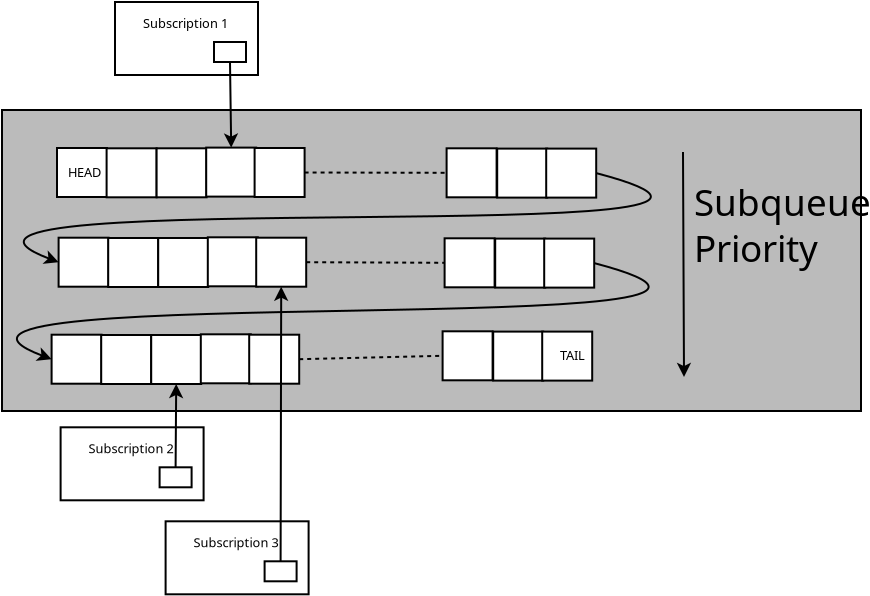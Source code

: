 <?xml version="1.0" encoding="UTF-8"?>
<dia:diagram xmlns:dia="http://www.lysator.liu.se/~alla/dia/">
  <dia:layer name="Background" visible="true">
    <dia:group>
      <dia:object type="Standard - Box" version="0" id="O0">
        <dia:attribute name="obj_pos">
          <dia:point val="24.2,6.8"/>
        </dia:attribute>
        <dia:attribute name="obj_bb">
          <dia:rectangle val="24.15,6.75;31.4,10.5"/>
        </dia:attribute>
        <dia:attribute name="elem_corner">
          <dia:point val="24.2,6.8"/>
        </dia:attribute>
        <dia:attribute name="elem_width">
          <dia:real val="7.15"/>
        </dia:attribute>
        <dia:attribute name="elem_height">
          <dia:real val="3.65"/>
        </dia:attribute>
        <dia:attribute name="show_background">
          <dia:boolean val="true"/>
        </dia:attribute>
      </dia:object>
      <dia:object type="Standard - Box" version="0" id="O1">
        <dia:attribute name="obj_pos">
          <dia:point val="29.15,8.8"/>
        </dia:attribute>
        <dia:attribute name="obj_bb">
          <dia:rectangle val="29.1,8.75;30.8,9.85"/>
        </dia:attribute>
        <dia:attribute name="elem_corner">
          <dia:point val="29.15,8.8"/>
        </dia:attribute>
        <dia:attribute name="elem_width">
          <dia:real val="1.6"/>
        </dia:attribute>
        <dia:attribute name="elem_height">
          <dia:real val="1"/>
        </dia:attribute>
        <dia:attribute name="show_background">
          <dia:boolean val="true"/>
        </dia:attribute>
      </dia:object>
      <dia:object type="Standard - Text" version="0" id="O2">
        <dia:attribute name="obj_pos">
          <dia:point val="25.6,8.1"/>
        </dia:attribute>
        <dia:attribute name="obj_bb">
          <dia:rectangle val="25.6,7.5;29.2,8.45"/>
        </dia:attribute>
        <dia:attribute name="text">
          <dia:composite type="text">
            <dia:attribute name="string">
              <dia:string>#Subscription 1#</dia:string>
            </dia:attribute>
            <dia:attribute name="font">
              <dia:font family="sans" style="0" name="Helvetica"/>
            </dia:attribute>
            <dia:attribute name="height">
              <dia:real val="0.8"/>
            </dia:attribute>
            <dia:attribute name="pos">
              <dia:point val="25.6,8.1"/>
            </dia:attribute>
            <dia:attribute name="color">
              <dia:color val="#000000"/>
            </dia:attribute>
            <dia:attribute name="alignment">
              <dia:enum val="0"/>
            </dia:attribute>
          </dia:composite>
        </dia:attribute>
      </dia:object>
    </dia:group>
    <dia:object type="Standard - Box" version="0" id="O3">
      <dia:attribute name="obj_pos">
        <dia:point val="18.55,12.2"/>
      </dia:attribute>
      <dia:attribute name="obj_bb">
        <dia:rectangle val="18.5,12.15;61.55,27.3"/>
      </dia:attribute>
      <dia:attribute name="elem_corner">
        <dia:point val="18.55,12.2"/>
      </dia:attribute>
      <dia:attribute name="elem_width">
        <dia:real val="42.95"/>
      </dia:attribute>
      <dia:attribute name="elem_height">
        <dia:real val="15.05"/>
      </dia:attribute>
      <dia:attribute name="inner_color">
        <dia:color val="#bbbbbb"/>
      </dia:attribute>
      <dia:attribute name="show_background">
        <dia:boolean val="true"/>
      </dia:attribute>
    </dia:object>
    <dia:object type="Standard - Line" version="0" id="O4">
      <dia:attribute name="obj_pos">
        <dia:point val="29.95,9.8"/>
      </dia:attribute>
      <dia:attribute name="obj_bb">
        <dia:rectangle val="29.509,9.749;30.511,14.137"/>
      </dia:attribute>
      <dia:attribute name="conn_endpoints">
        <dia:point val="29.95,9.8"/>
        <dia:point val="30.01,14.08"/>
      </dia:attribute>
      <dia:attribute name="numcp">
        <dia:int val="1"/>
      </dia:attribute>
      <dia:attribute name="end_arrow">
        <dia:enum val="22"/>
      </dia:attribute>
      <dia:attribute name="end_arrow_length">
        <dia:real val="0.5"/>
      </dia:attribute>
      <dia:attribute name="end_arrow_width">
        <dia:real val="0.5"/>
      </dia:attribute>
      <dia:connections>
        <dia:connection handle="0" to="O1" connection="6"/>
        <dia:connection handle="1" to="O25" connection="1"/>
      </dia:connections>
    </dia:object>
    <dia:group>
      <dia:object type="Standard - Box" version="0" id="O5">
        <dia:attribute name="obj_pos">
          <dia:point val="21.48,28.065"/>
        </dia:attribute>
        <dia:attribute name="obj_bb">
          <dia:rectangle val="21.43,28.015;28.68,31.765"/>
        </dia:attribute>
        <dia:attribute name="elem_corner">
          <dia:point val="21.48,28.065"/>
        </dia:attribute>
        <dia:attribute name="elem_width">
          <dia:real val="7.15"/>
        </dia:attribute>
        <dia:attribute name="elem_height">
          <dia:real val="3.65"/>
        </dia:attribute>
        <dia:attribute name="show_background">
          <dia:boolean val="true"/>
        </dia:attribute>
      </dia:object>
      <dia:object type="Standard - Box" version="0" id="O6">
        <dia:attribute name="obj_pos">
          <dia:point val="26.43,30.065"/>
        </dia:attribute>
        <dia:attribute name="obj_bb">
          <dia:rectangle val="26.38,30.015;28.08,31.115"/>
        </dia:attribute>
        <dia:attribute name="elem_corner">
          <dia:point val="26.43,30.065"/>
        </dia:attribute>
        <dia:attribute name="elem_width">
          <dia:real val="1.6"/>
        </dia:attribute>
        <dia:attribute name="elem_height">
          <dia:real val="1"/>
        </dia:attribute>
        <dia:attribute name="show_background">
          <dia:boolean val="true"/>
        </dia:attribute>
      </dia:object>
      <dia:object type="Standard - Text" version="0" id="O7">
        <dia:attribute name="obj_pos">
          <dia:point val="22.88,29.365"/>
        </dia:attribute>
        <dia:attribute name="obj_bb">
          <dia:rectangle val="22.88,28.765;26.48,29.715"/>
        </dia:attribute>
        <dia:attribute name="text">
          <dia:composite type="text">
            <dia:attribute name="string">
              <dia:string>#Subscription 2#</dia:string>
            </dia:attribute>
            <dia:attribute name="font">
              <dia:font family="sans" style="0" name="Helvetica"/>
            </dia:attribute>
            <dia:attribute name="height">
              <dia:real val="0.8"/>
            </dia:attribute>
            <dia:attribute name="pos">
              <dia:point val="22.88,29.365"/>
            </dia:attribute>
            <dia:attribute name="color">
              <dia:color val="#000000"/>
            </dia:attribute>
            <dia:attribute name="alignment">
              <dia:enum val="0"/>
            </dia:attribute>
          </dia:composite>
        </dia:attribute>
      </dia:object>
    </dia:group>
    <dia:object type="Standard - Line" version="0" id="O8">
      <dia:attribute name="obj_pos">
        <dia:point val="27.23,30.065"/>
      </dia:attribute>
      <dia:attribute name="obj_bb">
        <dia:rectangle val="26.76,25.846;27.76,30.115"/>
      </dia:attribute>
      <dia:attribute name="conn_endpoints">
        <dia:point val="27.23,30.065"/>
        <dia:point val="27.26,25.9"/>
      </dia:attribute>
      <dia:attribute name="numcp">
        <dia:int val="1"/>
      </dia:attribute>
      <dia:attribute name="end_arrow">
        <dia:enum val="22"/>
      </dia:attribute>
      <dia:attribute name="end_arrow_length">
        <dia:real val="0.5"/>
      </dia:attribute>
      <dia:attribute name="end_arrow_width">
        <dia:real val="0.5"/>
      </dia:attribute>
      <dia:connections>
        <dia:connection handle="0" to="O6" connection="1"/>
        <dia:connection handle="1" to="O30" connection="6"/>
      </dia:connections>
    </dia:object>
    <dia:group>
      <dia:group>
        <dia:object type="Standard - Box" version="0" id="O9">
          <dia:attribute name="obj_pos">
            <dia:point val="40.68,18.615"/>
          </dia:attribute>
          <dia:attribute name="obj_bb">
            <dia:rectangle val="40.63,18.565;43.23,21.115"/>
          </dia:attribute>
          <dia:attribute name="elem_corner">
            <dia:point val="40.68,18.615"/>
          </dia:attribute>
          <dia:attribute name="elem_width">
            <dia:real val="2.5"/>
          </dia:attribute>
          <dia:attribute name="elem_height">
            <dia:real val="2.45"/>
          </dia:attribute>
          <dia:attribute name="show_background">
            <dia:boolean val="true"/>
          </dia:attribute>
        </dia:object>
        <dia:object type="Standard - Box" version="0" id="O10">
          <dia:attribute name="obj_pos">
            <dia:point val="43.21,18.63"/>
          </dia:attribute>
          <dia:attribute name="obj_bb">
            <dia:rectangle val="43.16,18.58;45.76,21.13"/>
          </dia:attribute>
          <dia:attribute name="elem_corner">
            <dia:point val="43.21,18.63"/>
          </dia:attribute>
          <dia:attribute name="elem_width">
            <dia:real val="2.5"/>
          </dia:attribute>
          <dia:attribute name="elem_height">
            <dia:real val="2.45"/>
          </dia:attribute>
          <dia:attribute name="show_background">
            <dia:boolean val="true"/>
          </dia:attribute>
        </dia:object>
        <dia:object type="Standard - Box" version="0" id="O11">
          <dia:attribute name="obj_pos">
            <dia:point val="45.66,18.63"/>
          </dia:attribute>
          <dia:attribute name="obj_bb">
            <dia:rectangle val="45.61,18.58;48.21,21.13"/>
          </dia:attribute>
          <dia:attribute name="elem_corner">
            <dia:point val="45.66,18.63"/>
          </dia:attribute>
          <dia:attribute name="elem_width">
            <dia:real val="2.5"/>
          </dia:attribute>
          <dia:attribute name="elem_height">
            <dia:real val="2.45"/>
          </dia:attribute>
          <dia:attribute name="show_background">
            <dia:boolean val="true"/>
          </dia:attribute>
        </dia:object>
      </dia:group>
      <dia:object type="Standard - Line" version="0" id="O12">
        <dia:attribute name="obj_pos">
          <dia:point val="33.76,19.81"/>
        </dia:attribute>
        <dia:attribute name="obj_bb">
          <dia:rectangle val="33.71,19.76;40.73,19.89"/>
        </dia:attribute>
        <dia:attribute name="conn_endpoints">
          <dia:point val="33.76,19.81"/>
          <dia:point val="40.68,19.84"/>
        </dia:attribute>
        <dia:attribute name="numcp">
          <dia:int val="1"/>
        </dia:attribute>
        <dia:attribute name="line_style">
          <dia:enum val="4"/>
        </dia:attribute>
        <dia:attribute name="dashlength">
          <dia:real val="2"/>
        </dia:attribute>
      </dia:object>
      <dia:group>
        <dia:object type="Standard - Box" version="0" id="O13">
          <dia:attribute name="obj_pos">
            <dia:point val="21.38,18.585"/>
          </dia:attribute>
          <dia:attribute name="obj_bb">
            <dia:rectangle val="21.33,18.535;23.93,21.085"/>
          </dia:attribute>
          <dia:attribute name="elem_corner">
            <dia:point val="21.38,18.585"/>
          </dia:attribute>
          <dia:attribute name="elem_width">
            <dia:real val="2.5"/>
          </dia:attribute>
          <dia:attribute name="elem_height">
            <dia:real val="2.45"/>
          </dia:attribute>
          <dia:attribute name="show_background">
            <dia:boolean val="true"/>
          </dia:attribute>
        </dia:object>
        <dia:object type="Standard - Box" version="0" id="O14">
          <dia:attribute name="obj_pos">
            <dia:point val="23.86,18.6"/>
          </dia:attribute>
          <dia:attribute name="obj_bb">
            <dia:rectangle val="23.81,18.55;26.41,21.1"/>
          </dia:attribute>
          <dia:attribute name="elem_corner">
            <dia:point val="23.86,18.6"/>
          </dia:attribute>
          <dia:attribute name="elem_width">
            <dia:real val="2.5"/>
          </dia:attribute>
          <dia:attribute name="elem_height">
            <dia:real val="2.45"/>
          </dia:attribute>
          <dia:attribute name="show_background">
            <dia:boolean val="true"/>
          </dia:attribute>
        </dia:object>
        <dia:object type="Standard - Box" version="0" id="O15">
          <dia:attribute name="obj_pos">
            <dia:point val="26.36,18.6"/>
          </dia:attribute>
          <dia:attribute name="obj_bb">
            <dia:rectangle val="26.31,18.55;28.91,21.1"/>
          </dia:attribute>
          <dia:attribute name="elem_corner">
            <dia:point val="26.36,18.6"/>
          </dia:attribute>
          <dia:attribute name="elem_width">
            <dia:real val="2.5"/>
          </dia:attribute>
          <dia:attribute name="elem_height">
            <dia:real val="2.45"/>
          </dia:attribute>
          <dia:attribute name="show_background">
            <dia:boolean val="true"/>
          </dia:attribute>
        </dia:object>
        <dia:object type="Standard - Box" version="0" id="O16">
          <dia:attribute name="obj_pos">
            <dia:point val="28.84,18.565"/>
          </dia:attribute>
          <dia:attribute name="obj_bb">
            <dia:rectangle val="28.79,18.515;31.39,21.065"/>
          </dia:attribute>
          <dia:attribute name="elem_corner">
            <dia:point val="28.84,18.565"/>
          </dia:attribute>
          <dia:attribute name="elem_width">
            <dia:real val="2.5"/>
          </dia:attribute>
          <dia:attribute name="elem_height">
            <dia:real val="2.45"/>
          </dia:attribute>
          <dia:attribute name="show_background">
            <dia:boolean val="true"/>
          </dia:attribute>
        </dia:object>
        <dia:object type="Standard - Box" version="0" id="O17">
          <dia:attribute name="obj_pos">
            <dia:point val="31.26,18.585"/>
          </dia:attribute>
          <dia:attribute name="obj_bb">
            <dia:rectangle val="31.21,18.535;33.81,21.085"/>
          </dia:attribute>
          <dia:attribute name="elem_corner">
            <dia:point val="31.26,18.585"/>
          </dia:attribute>
          <dia:attribute name="elem_width">
            <dia:real val="2.5"/>
          </dia:attribute>
          <dia:attribute name="elem_height">
            <dia:real val="2.45"/>
          </dia:attribute>
          <dia:attribute name="show_background">
            <dia:boolean val="true"/>
          </dia:attribute>
        </dia:object>
      </dia:group>
    </dia:group>
    <dia:group>
      <dia:object type="Standard - Line" version="0" id="O18">
        <dia:attribute name="obj_pos">
          <dia:point val="33.68,15.325"/>
        </dia:attribute>
        <dia:attribute name="obj_bb">
          <dia:rectangle val="33.63,15.275;40.83,15.39"/>
        </dia:attribute>
        <dia:attribute name="conn_endpoints">
          <dia:point val="33.68,15.325"/>
          <dia:point val="40.78,15.34"/>
        </dia:attribute>
        <dia:attribute name="numcp">
          <dia:int val="1"/>
        </dia:attribute>
        <dia:attribute name="line_style">
          <dia:enum val="4"/>
        </dia:attribute>
        <dia:attribute name="dashlength">
          <dia:real val="2"/>
        </dia:attribute>
        <dia:connections>
          <dia:connection handle="0" to="O26" connection="4"/>
        </dia:connections>
      </dia:object>
      <dia:group>
        <dia:object type="Standard - Box" version="0" id="O19">
          <dia:attribute name="obj_pos">
            <dia:point val="40.78,14.115"/>
          </dia:attribute>
          <dia:attribute name="obj_bb">
            <dia:rectangle val="40.73,14.065;43.33,16.615"/>
          </dia:attribute>
          <dia:attribute name="elem_corner">
            <dia:point val="40.78,14.115"/>
          </dia:attribute>
          <dia:attribute name="elem_width">
            <dia:real val="2.5"/>
          </dia:attribute>
          <dia:attribute name="elem_height">
            <dia:real val="2.45"/>
          </dia:attribute>
          <dia:attribute name="show_background">
            <dia:boolean val="true"/>
          </dia:attribute>
        </dia:object>
        <dia:object type="Standard - Box" version="0" id="O20">
          <dia:attribute name="obj_pos">
            <dia:point val="43.31,14.13"/>
          </dia:attribute>
          <dia:attribute name="obj_bb">
            <dia:rectangle val="43.26,14.08;45.86,16.63"/>
          </dia:attribute>
          <dia:attribute name="elem_corner">
            <dia:point val="43.31,14.13"/>
          </dia:attribute>
          <dia:attribute name="elem_width">
            <dia:real val="2.5"/>
          </dia:attribute>
          <dia:attribute name="elem_height">
            <dia:real val="2.45"/>
          </dia:attribute>
          <dia:attribute name="show_background">
            <dia:boolean val="true"/>
          </dia:attribute>
        </dia:object>
        <dia:object type="Standard - Box" version="0" id="O21">
          <dia:attribute name="obj_pos">
            <dia:point val="45.76,14.13"/>
          </dia:attribute>
          <dia:attribute name="obj_bb">
            <dia:rectangle val="45.71,14.08;48.31,16.63"/>
          </dia:attribute>
          <dia:attribute name="elem_corner">
            <dia:point val="45.76,14.13"/>
          </dia:attribute>
          <dia:attribute name="elem_width">
            <dia:real val="2.5"/>
          </dia:attribute>
          <dia:attribute name="elem_height">
            <dia:real val="2.45"/>
          </dia:attribute>
          <dia:attribute name="show_background">
            <dia:boolean val="true"/>
          </dia:attribute>
        </dia:object>
      </dia:group>
      <dia:object type="Standard - Box" version="0" id="O22">
        <dia:attribute name="obj_pos">
          <dia:point val="21.3,14.1"/>
        </dia:attribute>
        <dia:attribute name="obj_bb">
          <dia:rectangle val="21.25,14.05;23.85,16.6"/>
        </dia:attribute>
        <dia:attribute name="elem_corner">
          <dia:point val="21.3,14.1"/>
        </dia:attribute>
        <dia:attribute name="elem_width">
          <dia:real val="2.5"/>
        </dia:attribute>
        <dia:attribute name="elem_height">
          <dia:real val="2.45"/>
        </dia:attribute>
        <dia:attribute name="show_background">
          <dia:boolean val="true"/>
        </dia:attribute>
      </dia:object>
      <dia:object type="Standard - Box" version="0" id="O23">
        <dia:attribute name="obj_pos">
          <dia:point val="23.78,14.115"/>
        </dia:attribute>
        <dia:attribute name="obj_bb">
          <dia:rectangle val="23.73,14.065;26.33,16.615"/>
        </dia:attribute>
        <dia:attribute name="elem_corner">
          <dia:point val="23.78,14.115"/>
        </dia:attribute>
        <dia:attribute name="elem_width">
          <dia:real val="2.5"/>
        </dia:attribute>
        <dia:attribute name="elem_height">
          <dia:real val="2.45"/>
        </dia:attribute>
        <dia:attribute name="show_background">
          <dia:boolean val="true"/>
        </dia:attribute>
      </dia:object>
      <dia:object type="Standard - Box" version="0" id="O24">
        <dia:attribute name="obj_pos">
          <dia:point val="26.28,14.115"/>
        </dia:attribute>
        <dia:attribute name="obj_bb">
          <dia:rectangle val="26.23,14.065;28.83,16.615"/>
        </dia:attribute>
        <dia:attribute name="elem_corner">
          <dia:point val="26.28,14.115"/>
        </dia:attribute>
        <dia:attribute name="elem_width">
          <dia:real val="2.5"/>
        </dia:attribute>
        <dia:attribute name="elem_height">
          <dia:real val="2.45"/>
        </dia:attribute>
        <dia:attribute name="show_background">
          <dia:boolean val="true"/>
        </dia:attribute>
      </dia:object>
      <dia:object type="Standard - Box" version="0" id="O25">
        <dia:attribute name="obj_pos">
          <dia:point val="28.76,14.08"/>
        </dia:attribute>
        <dia:attribute name="obj_bb">
          <dia:rectangle val="28.71,14.03;31.31,16.58"/>
        </dia:attribute>
        <dia:attribute name="elem_corner">
          <dia:point val="28.76,14.08"/>
        </dia:attribute>
        <dia:attribute name="elem_width">
          <dia:real val="2.5"/>
        </dia:attribute>
        <dia:attribute name="elem_height">
          <dia:real val="2.45"/>
        </dia:attribute>
        <dia:attribute name="show_background">
          <dia:boolean val="true"/>
        </dia:attribute>
      </dia:object>
      <dia:object type="Standard - Box" version="0" id="O26">
        <dia:attribute name="obj_pos">
          <dia:point val="31.18,14.1"/>
        </dia:attribute>
        <dia:attribute name="obj_bb">
          <dia:rectangle val="31.13,14.05;33.73,16.6"/>
        </dia:attribute>
        <dia:attribute name="elem_corner">
          <dia:point val="31.18,14.1"/>
        </dia:attribute>
        <dia:attribute name="elem_width">
          <dia:real val="2.5"/>
        </dia:attribute>
        <dia:attribute name="elem_height">
          <dia:real val="2.45"/>
        </dia:attribute>
        <dia:attribute name="show_background">
          <dia:boolean val="true"/>
        </dia:attribute>
      </dia:object>
      <dia:object type="Standard - Text" version="0" id="O27">
        <dia:attribute name="obj_pos">
          <dia:point val="21.85,15.55"/>
        </dia:attribute>
        <dia:attribute name="obj_bb">
          <dia:rectangle val="21.85,14.95;23.45,15.9"/>
        </dia:attribute>
        <dia:attribute name="text">
          <dia:composite type="text">
            <dia:attribute name="string">
              <dia:string>#HEAD#</dia:string>
            </dia:attribute>
            <dia:attribute name="font">
              <dia:font family="sans" style="0" name="Helvetica"/>
            </dia:attribute>
            <dia:attribute name="height">
              <dia:real val="0.8"/>
            </dia:attribute>
            <dia:attribute name="pos">
              <dia:point val="21.85,15.55"/>
            </dia:attribute>
            <dia:attribute name="color">
              <dia:color val="#000000"/>
            </dia:attribute>
            <dia:attribute name="alignment">
              <dia:enum val="0"/>
            </dia:attribute>
          </dia:composite>
        </dia:attribute>
      </dia:object>
    </dia:group>
    <dia:group>
      <dia:object type="Standard - Box" version="0" id="O28">
        <dia:attribute name="obj_pos">
          <dia:point val="21.03,23.435"/>
        </dia:attribute>
        <dia:attribute name="obj_bb">
          <dia:rectangle val="20.98,23.385;23.58,25.935"/>
        </dia:attribute>
        <dia:attribute name="elem_corner">
          <dia:point val="21.03,23.435"/>
        </dia:attribute>
        <dia:attribute name="elem_width">
          <dia:real val="2.5"/>
        </dia:attribute>
        <dia:attribute name="elem_height">
          <dia:real val="2.45"/>
        </dia:attribute>
        <dia:attribute name="show_background">
          <dia:boolean val="true"/>
        </dia:attribute>
      </dia:object>
      <dia:object type="Standard - Box" version="0" id="O29">
        <dia:attribute name="obj_pos">
          <dia:point val="23.51,23.45"/>
        </dia:attribute>
        <dia:attribute name="obj_bb">
          <dia:rectangle val="23.46,23.4;26.06,25.95"/>
        </dia:attribute>
        <dia:attribute name="elem_corner">
          <dia:point val="23.51,23.45"/>
        </dia:attribute>
        <dia:attribute name="elem_width">
          <dia:real val="2.5"/>
        </dia:attribute>
        <dia:attribute name="elem_height">
          <dia:real val="2.45"/>
        </dia:attribute>
        <dia:attribute name="show_background">
          <dia:boolean val="true"/>
        </dia:attribute>
      </dia:object>
      <dia:object type="Standard - Box" version="0" id="O30">
        <dia:attribute name="obj_pos">
          <dia:point val="26.01,23.45"/>
        </dia:attribute>
        <dia:attribute name="obj_bb">
          <dia:rectangle val="25.96,23.4;28.56,25.95"/>
        </dia:attribute>
        <dia:attribute name="elem_corner">
          <dia:point val="26.01,23.45"/>
        </dia:attribute>
        <dia:attribute name="elem_width">
          <dia:real val="2.5"/>
        </dia:attribute>
        <dia:attribute name="elem_height">
          <dia:real val="2.45"/>
        </dia:attribute>
        <dia:attribute name="show_background">
          <dia:boolean val="true"/>
        </dia:attribute>
      </dia:object>
      <dia:object type="Standard - Box" version="0" id="O31">
        <dia:attribute name="obj_pos">
          <dia:point val="28.49,23.415"/>
        </dia:attribute>
        <dia:attribute name="obj_bb">
          <dia:rectangle val="28.44,23.365;31.04,25.915"/>
        </dia:attribute>
        <dia:attribute name="elem_corner">
          <dia:point val="28.49,23.415"/>
        </dia:attribute>
        <dia:attribute name="elem_width">
          <dia:real val="2.5"/>
        </dia:attribute>
        <dia:attribute name="elem_height">
          <dia:real val="2.45"/>
        </dia:attribute>
        <dia:attribute name="show_background">
          <dia:boolean val="true"/>
        </dia:attribute>
      </dia:object>
      <dia:object type="Standard - Box" version="0" id="O32">
        <dia:attribute name="obj_pos">
          <dia:point val="30.91,23.435"/>
        </dia:attribute>
        <dia:attribute name="obj_bb">
          <dia:rectangle val="30.86,23.385;33.46,25.935"/>
        </dia:attribute>
        <dia:attribute name="elem_corner">
          <dia:point val="30.91,23.435"/>
        </dia:attribute>
        <dia:attribute name="elem_width">
          <dia:real val="2.5"/>
        </dia:attribute>
        <dia:attribute name="elem_height">
          <dia:real val="2.45"/>
        </dia:attribute>
        <dia:attribute name="show_background">
          <dia:boolean val="true"/>
        </dia:attribute>
      </dia:object>
      <dia:group>
        <dia:object type="Standard - Box" version="0" id="O33">
          <dia:attribute name="obj_pos">
            <dia:point val="40.58,23.265"/>
          </dia:attribute>
          <dia:attribute name="obj_bb">
            <dia:rectangle val="40.53,23.215;43.13,25.765"/>
          </dia:attribute>
          <dia:attribute name="elem_corner">
            <dia:point val="40.58,23.265"/>
          </dia:attribute>
          <dia:attribute name="elem_width">
            <dia:real val="2.5"/>
          </dia:attribute>
          <dia:attribute name="elem_height">
            <dia:real val="2.45"/>
          </dia:attribute>
          <dia:attribute name="show_background">
            <dia:boolean val="true"/>
          </dia:attribute>
        </dia:object>
        <dia:object type="Standard - Box" version="0" id="O34">
          <dia:attribute name="obj_pos">
            <dia:point val="43.11,23.28"/>
          </dia:attribute>
          <dia:attribute name="obj_bb">
            <dia:rectangle val="43.06,23.23;45.66,25.78"/>
          </dia:attribute>
          <dia:attribute name="elem_corner">
            <dia:point val="43.11,23.28"/>
          </dia:attribute>
          <dia:attribute name="elem_width">
            <dia:real val="2.5"/>
          </dia:attribute>
          <dia:attribute name="elem_height">
            <dia:real val="2.45"/>
          </dia:attribute>
          <dia:attribute name="show_background">
            <dia:boolean val="true"/>
          </dia:attribute>
        </dia:object>
        <dia:object type="Standard - Box" version="0" id="O35">
          <dia:attribute name="obj_pos">
            <dia:point val="45.56,23.28"/>
          </dia:attribute>
          <dia:attribute name="obj_bb">
            <dia:rectangle val="45.51,23.23;48.11,25.78"/>
          </dia:attribute>
          <dia:attribute name="elem_corner">
            <dia:point val="45.56,23.28"/>
          </dia:attribute>
          <dia:attribute name="elem_width">
            <dia:real val="2.5"/>
          </dia:attribute>
          <dia:attribute name="elem_height">
            <dia:real val="2.45"/>
          </dia:attribute>
          <dia:attribute name="show_background">
            <dia:boolean val="true"/>
          </dia:attribute>
        </dia:object>
      </dia:group>
      <dia:object type="Standard - Text" version="0" id="O36">
        <dia:attribute name="obj_pos">
          <dia:point val="46.45,24.7"/>
        </dia:attribute>
        <dia:attribute name="obj_bb">
          <dia:rectangle val="46.45,24.1;47.65,25.05"/>
        </dia:attribute>
        <dia:attribute name="text">
          <dia:composite type="text">
            <dia:attribute name="string">
              <dia:string>#TAIL#</dia:string>
            </dia:attribute>
            <dia:attribute name="font">
              <dia:font family="sans" style="0" name="Helvetica"/>
            </dia:attribute>
            <dia:attribute name="height">
              <dia:real val="0.8"/>
            </dia:attribute>
            <dia:attribute name="pos">
              <dia:point val="46.45,24.7"/>
            </dia:attribute>
            <dia:attribute name="color">
              <dia:color val="#000000"/>
            </dia:attribute>
            <dia:attribute name="alignment">
              <dia:enum val="0"/>
            </dia:attribute>
          </dia:composite>
        </dia:attribute>
      </dia:object>
      <dia:object type="Standard - Line" version="0" id="O37">
        <dia:attribute name="obj_pos">
          <dia:point val="33.41,24.66"/>
        </dia:attribute>
        <dia:attribute name="obj_bb">
          <dia:rectangle val="33.359,24.439;40.631,24.711"/>
        </dia:attribute>
        <dia:attribute name="conn_endpoints">
          <dia:point val="33.41,24.66"/>
          <dia:point val="40.58,24.49"/>
        </dia:attribute>
        <dia:attribute name="numcp">
          <dia:int val="1"/>
        </dia:attribute>
        <dia:attribute name="line_style">
          <dia:enum val="4"/>
        </dia:attribute>
        <dia:attribute name="dashlength">
          <dia:real val="2"/>
        </dia:attribute>
        <dia:connections>
          <dia:connection handle="0" to="O32" connection="4"/>
        </dia:connections>
      </dia:object>
    </dia:group>
    <dia:group>
      <dia:group>
        <dia:object type="Standard - Box" version="0" id="O38">
          <dia:attribute name="obj_pos">
            <dia:point val="26.73,32.765"/>
          </dia:attribute>
          <dia:attribute name="obj_bb">
            <dia:rectangle val="26.68,32.715;33.93,36.465"/>
          </dia:attribute>
          <dia:attribute name="elem_corner">
            <dia:point val="26.73,32.765"/>
          </dia:attribute>
          <dia:attribute name="elem_width">
            <dia:real val="7.15"/>
          </dia:attribute>
          <dia:attribute name="elem_height">
            <dia:real val="3.65"/>
          </dia:attribute>
          <dia:attribute name="show_background">
            <dia:boolean val="true"/>
          </dia:attribute>
        </dia:object>
        <dia:object type="Standard - Box" version="0" id="O39">
          <dia:attribute name="obj_pos">
            <dia:point val="31.68,34.765"/>
          </dia:attribute>
          <dia:attribute name="obj_bb">
            <dia:rectangle val="31.63,34.715;33.33,35.815"/>
          </dia:attribute>
          <dia:attribute name="elem_corner">
            <dia:point val="31.68,34.765"/>
          </dia:attribute>
          <dia:attribute name="elem_width">
            <dia:real val="1.6"/>
          </dia:attribute>
          <dia:attribute name="elem_height">
            <dia:real val="1"/>
          </dia:attribute>
          <dia:attribute name="show_background">
            <dia:boolean val="true"/>
          </dia:attribute>
        </dia:object>
        <dia:object type="Standard - Text" version="0" id="O40">
          <dia:attribute name="obj_pos">
            <dia:point val="28.13,34.065"/>
          </dia:attribute>
          <dia:attribute name="obj_bb">
            <dia:rectangle val="28.13,33.465;31.73,34.415"/>
          </dia:attribute>
          <dia:attribute name="text">
            <dia:composite type="text">
              <dia:attribute name="string">
                <dia:string>#Subscription 3#</dia:string>
              </dia:attribute>
              <dia:attribute name="font">
                <dia:font family="sans" style="0" name="Helvetica"/>
              </dia:attribute>
              <dia:attribute name="height">
                <dia:real val="0.8"/>
              </dia:attribute>
              <dia:attribute name="pos">
                <dia:point val="28.13,34.065"/>
              </dia:attribute>
              <dia:attribute name="color">
                <dia:color val="#000000"/>
              </dia:attribute>
              <dia:attribute name="alignment">
                <dia:enum val="0"/>
              </dia:attribute>
            </dia:composite>
          </dia:attribute>
        </dia:object>
      </dia:group>
      <dia:object type="Standard - Line" version="0" id="O41">
        <dia:attribute name="obj_pos">
          <dia:point val="32.48,34.765"/>
        </dia:attribute>
        <dia:attribute name="obj_bb">
          <dia:rectangle val="32.01,20.984;33.01,34.815"/>
        </dia:attribute>
        <dia:attribute name="conn_endpoints">
          <dia:point val="32.48,34.765"/>
          <dia:point val="32.51,21.035"/>
        </dia:attribute>
        <dia:attribute name="numcp">
          <dia:int val="1"/>
        </dia:attribute>
        <dia:attribute name="end_arrow">
          <dia:enum val="22"/>
        </dia:attribute>
        <dia:attribute name="end_arrow_length">
          <dia:real val="0.5"/>
        </dia:attribute>
        <dia:attribute name="end_arrow_width">
          <dia:real val="0.5"/>
        </dia:attribute>
      </dia:object>
    </dia:group>
    <dia:object type="Standard - BezierLine" version="0" id="O42">
      <dia:attribute name="obj_pos">
        <dia:point val="48.26,15.355"/>
      </dia:attribute>
      <dia:attribute name="obj_bb">
        <dia:rectangle val="19.933,15.294;51.044,20.295"/>
      </dia:attribute>
      <dia:attribute name="bez_points">
        <dia:point val="48.26,15.355"/>
        <dia:point val="63.3,19.3"/>
        <dia:point val="10.9,15.85"/>
        <dia:point val="21.38,19.81"/>
      </dia:attribute>
      <dia:attribute name="corner_types">
        <dia:enum val="0"/>
        <dia:enum val="0"/>
      </dia:attribute>
      <dia:attribute name="end_arrow">
        <dia:enum val="22"/>
      </dia:attribute>
      <dia:attribute name="end_arrow_length">
        <dia:real val="0.5"/>
      </dia:attribute>
      <dia:attribute name="end_arrow_width">
        <dia:real val="0.5"/>
      </dia:attribute>
      <dia:connections>
        <dia:connection handle="0" to="O21" connection="4"/>
        <dia:connection handle="3" to="O13" connection="3"/>
      </dia:connections>
    </dia:object>
    <dia:object type="Standard - BezierLine" version="0" id="O43">
      <dia:attribute name="obj_pos">
        <dia:point val="48.16,19.855"/>
      </dia:attribute>
      <dia:attribute name="obj_bb">
        <dia:rectangle val="19.589,19.794;50.933,25.145"/>
      </dia:attribute>
      <dia:attribute name="bez_points">
        <dia:point val="48.16,19.855"/>
        <dia:point val="63.2,23.8"/>
        <dia:point val="10.55,20.7"/>
        <dia:point val="21.03,24.66"/>
      </dia:attribute>
      <dia:attribute name="corner_types">
        <dia:enum val="0"/>
        <dia:enum val="0"/>
      </dia:attribute>
      <dia:attribute name="end_arrow">
        <dia:enum val="22"/>
      </dia:attribute>
      <dia:attribute name="end_arrow_length">
        <dia:real val="0.5"/>
      </dia:attribute>
      <dia:attribute name="end_arrow_width">
        <dia:real val="0.5"/>
      </dia:attribute>
      <dia:connections>
        <dia:connection handle="0" to="O11" connection="4"/>
        <dia:connection handle="3" to="O28" connection="3"/>
      </dia:connections>
    </dia:object>
    <dia:object type="Standard - Line" version="0" id="O44">
      <dia:attribute name="obj_pos">
        <dia:point val="52.6,14.3"/>
      </dia:attribute>
      <dia:attribute name="obj_bb">
        <dia:rectangle val="52.15,14.25;53.15,25.602"/>
      </dia:attribute>
      <dia:attribute name="conn_endpoints">
        <dia:point val="52.6,14.3"/>
        <dia:point val="52.65,25.55"/>
      </dia:attribute>
      <dia:attribute name="numcp">
        <dia:int val="1"/>
      </dia:attribute>
      <dia:attribute name="end_arrow">
        <dia:enum val="22"/>
      </dia:attribute>
      <dia:attribute name="end_arrow_length">
        <dia:real val="0.5"/>
      </dia:attribute>
      <dia:attribute name="end_arrow_width">
        <dia:real val="0.5"/>
      </dia:attribute>
    </dia:object>
    <dia:object type="Standard - Text" version="0" id="O45">
      <dia:attribute name="obj_pos">
        <dia:point val="53.15,17.5"/>
      </dia:attribute>
      <dia:attribute name="obj_bb">
        <dia:rectangle val="53.097,15.748;60.9,20.905"/>
      </dia:attribute>
      <dia:attribute name="text">
        <dia:composite type="text">
          <dia:attribute name="string">
            <dia:string>#Subqueue
Priority#</dia:string>
          </dia:attribute>
          <dia:attribute name="font">
            <dia:font family="sans" style="0" name="Helvetica"/>
          </dia:attribute>
          <dia:attribute name="height">
            <dia:real val="2.3"/>
          </dia:attribute>
          <dia:attribute name="pos">
            <dia:point val="53.15,17.5"/>
          </dia:attribute>
          <dia:attribute name="color">
            <dia:color val="#000000"/>
          </dia:attribute>
          <dia:attribute name="alignment">
            <dia:enum val="0"/>
          </dia:attribute>
        </dia:composite>
      </dia:attribute>
    </dia:object>
  </dia:layer>
</dia:diagram>
